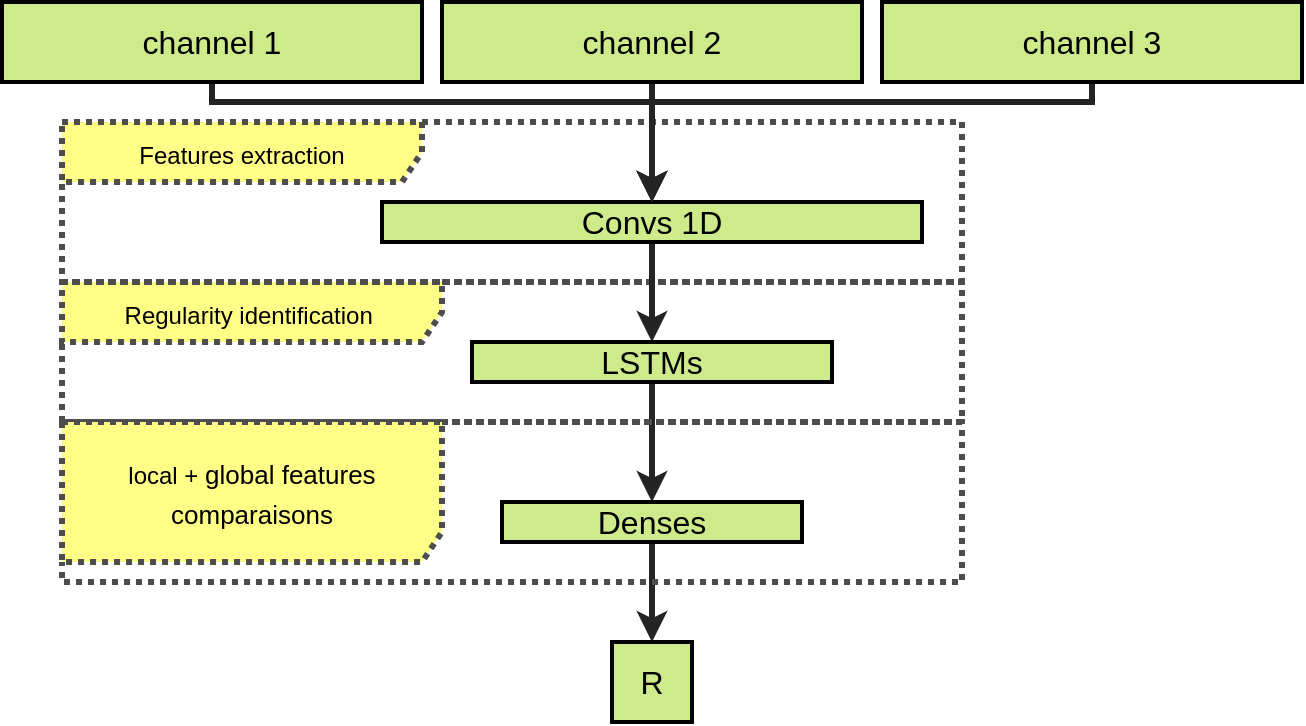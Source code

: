 <mxfile version="14.8.6" type="github" pages="4">
  <diagram id="gtDUkcSWrESbw5Lg5LmW" name="V1">
    <mxGraphModel dx="1422" dy="773" grid="1" gridSize="10" guides="1" tooltips="1" connect="1" arrows="1" fold="1" page="1" pageScale="1" pageWidth="1654" pageHeight="2336" background="#ffffff" math="0" shadow="0">
      <root>
        <mxCell id="OffQlbvgle5IhohQ3WXz-0" />
        <mxCell id="OffQlbvgle5IhohQ3WXz-1" parent="OffQlbvgle5IhohQ3WXz-0" />
        <mxCell id="2NAJvSuacLWGLpEZ4n9c-0" value="&lt;font style=&quot;font-size: 12px&quot;&gt;Regularity identification&amp;nbsp;&lt;/font&gt;" style="shape=umlFrame;whiteSpace=wrap;html=1;fontSize=16;strokeWidth=3;fillColor=#ffff88;fontColor=#000000;strokeColor=#4D4D4D;dashed=1;width=190;height=30;dashPattern=1 1;" vertex="1" parent="OffQlbvgle5IhohQ3WXz-1">
          <mxGeometry x="270" y="320" width="450" height="70" as="geometry" />
        </mxCell>
        <mxCell id="2NAJvSuacLWGLpEZ4n9c-16" value="&lt;font style=&quot;font-size: 12px&quot;&gt;Features extraction&lt;/font&gt;" style="shape=umlFrame;whiteSpace=wrap;html=1;fontSize=16;strokeWidth=3;fontColor=#000000;dashed=1;width=180;height=30;fillColor=#ffff88;dashPattern=1 1;strokeColor=#4D4D4D;" vertex="1" parent="OffQlbvgle5IhohQ3WXz-1">
          <mxGeometry x="270" y="240" width="450" height="80" as="geometry" />
        </mxCell>
        <mxCell id="2NAJvSuacLWGLpEZ4n9c-1" style="edgeStyle=orthogonalEdgeStyle;rounded=0;orthogonalLoop=1;jettySize=auto;html=1;exitX=0.5;exitY=1;exitDx=0;exitDy=0;strokeColor=#242424;strokeWidth=3;entryX=0.5;entryY=0;entryDx=0;entryDy=0;" edge="1" parent="OffQlbvgle5IhohQ3WXz-1" source="2NAJvSuacLWGLpEZ4n9c-2" target="2NAJvSuacLWGLpEZ4n9c-6">
          <mxGeometry relative="1" as="geometry">
            <mxPoint x="570" y="205" as="targetPoint" />
            <Array as="points">
              <mxPoint x="785" y="230" />
              <mxPoint x="565" y="230" />
            </Array>
          </mxGeometry>
        </mxCell>
        <mxCell id="2NAJvSuacLWGLpEZ4n9c-2" value="channel 3" style="rounded=0;whiteSpace=wrap;html=1;fillColor=#cdeb8b;strokeColor=#000000;fontColor=#000000;fontSize=16;strokeWidth=2;" vertex="1" parent="OffQlbvgle5IhohQ3WXz-1">
          <mxGeometry x="680" y="180" width="210" height="40" as="geometry" />
        </mxCell>
        <mxCell id="2NAJvSuacLWGLpEZ4n9c-5" style="edgeStyle=orthogonalEdgeStyle;rounded=0;orthogonalLoop=1;jettySize=auto;html=1;exitX=0.5;exitY=1;exitDx=0;exitDy=0;entryX=0.5;entryY=0;entryDx=0;entryDy=0;fontSize=16;fontColor=#000000;strokeColor=#242424;strokeWidth=3;" edge="1" parent="OffQlbvgle5IhohQ3WXz-1" source="2NAJvSuacLWGLpEZ4n9c-6" target="2NAJvSuacLWGLpEZ4n9c-10">
          <mxGeometry relative="1" as="geometry">
            <mxPoint x="565" y="290" as="targetPoint" />
          </mxGeometry>
        </mxCell>
        <mxCell id="2NAJvSuacLWGLpEZ4n9c-6" value="Convs 1D" style="rounded=0;whiteSpace=wrap;html=1;fillColor=#cdeb8b;strokeColor=#000000;fontColor=#000000;fontSize=16;strokeWidth=2;" vertex="1" parent="OffQlbvgle5IhohQ3WXz-1">
          <mxGeometry x="430" y="280" width="270" height="20" as="geometry" />
        </mxCell>
        <mxCell id="2NAJvSuacLWGLpEZ4n9c-9" style="edgeStyle=orthogonalEdgeStyle;rounded=0;orthogonalLoop=1;jettySize=auto;html=1;exitX=0.5;exitY=1;exitDx=0;exitDy=0;fontSize=16;fontColor=#000000;strokeColor=#242424;strokeWidth=3;" edge="1" parent="OffQlbvgle5IhohQ3WXz-1" source="2NAJvSuacLWGLpEZ4n9c-10" target="2NAJvSuacLWGLpEZ4n9c-12">
          <mxGeometry relative="1" as="geometry" />
        </mxCell>
        <mxCell id="2NAJvSuacLWGLpEZ4n9c-10" value="LSTMs" style="rounded=0;whiteSpace=wrap;html=1;fillColor=#cdeb8b;strokeColor=#000000;fontColor=#000000;fontSize=16;strokeWidth=2;" vertex="1" parent="OffQlbvgle5IhohQ3WXz-1">
          <mxGeometry x="475" y="350" width="180" height="20" as="geometry" />
        </mxCell>
        <mxCell id="2NAJvSuacLWGLpEZ4n9c-11" style="edgeStyle=orthogonalEdgeStyle;rounded=0;orthogonalLoop=1;jettySize=auto;html=1;exitX=0.5;exitY=1;exitDx=0;exitDy=0;fontSize=16;fontColor=#000000;strokeColor=#242424;strokeWidth=3;" edge="1" parent="OffQlbvgle5IhohQ3WXz-1" source="2NAJvSuacLWGLpEZ4n9c-12" target="2NAJvSuacLWGLpEZ4n9c-14">
          <mxGeometry relative="1" as="geometry" />
        </mxCell>
        <mxCell id="2NAJvSuacLWGLpEZ4n9c-12" value="Denses" style="rounded=0;whiteSpace=wrap;html=1;fillColor=#cdeb8b;strokeColor=#000000;fontColor=#000000;fontSize=16;strokeWidth=2;" vertex="1" parent="OffQlbvgle5IhohQ3WXz-1">
          <mxGeometry x="490" y="430" width="150" height="20" as="geometry" />
        </mxCell>
        <mxCell id="2NAJvSuacLWGLpEZ4n9c-14" value="R" style="rounded=0;whiteSpace=wrap;html=1;fillColor=#cdeb8b;strokeColor=#000000;fontColor=#000000;fontSize=16;strokeWidth=2;" vertex="1" parent="OffQlbvgle5IhohQ3WXz-1">
          <mxGeometry x="545" y="500" width="40" height="40" as="geometry" />
        </mxCell>
        <mxCell id="2NAJvSuacLWGLpEZ4n9c-15" value="&lt;span style=&quot;font-size: 12px&quot;&gt;local&amp;nbsp;+&amp;nbsp;&lt;/span&gt;&lt;span style=&quot;font-size: 13px&quot;&gt;global features &lt;br&gt;comparaisons&lt;/span&gt;&lt;span style=&quot;font-size: 12px&quot;&gt;&lt;br&gt;&lt;/span&gt;" style="shape=umlFrame;whiteSpace=wrap;html=1;fontSize=16;strokeWidth=3;fillColor=#ffff88;fontColor=#000000;dashed=1;width=190;height=70;dashPattern=1 1;strokeColor=#4D4D4D;" vertex="1" parent="OffQlbvgle5IhohQ3WXz-1">
          <mxGeometry x="270" y="390" width="450" height="80" as="geometry" />
        </mxCell>
        <mxCell id="2NAJvSuacLWGLpEZ4n9c-20" style="edgeStyle=orthogonalEdgeStyle;rounded=0;orthogonalLoop=1;jettySize=auto;html=1;exitX=0.5;exitY=1;exitDx=0;exitDy=0;strokeColor=#242424;strokeWidth=3;entryX=0.5;entryY=0;entryDx=0;entryDy=0;" edge="1" parent="OffQlbvgle5IhohQ3WXz-1" source="2NAJvSuacLWGLpEZ4n9c-17" target="2NAJvSuacLWGLpEZ4n9c-6">
          <mxGeometry relative="1" as="geometry" />
        </mxCell>
        <mxCell id="2NAJvSuacLWGLpEZ4n9c-17" value="channel 2" style="rounded=0;whiteSpace=wrap;html=1;fillColor=#cdeb8b;strokeColor=#000000;fontColor=#000000;fontSize=16;strokeWidth=2;" vertex="1" parent="OffQlbvgle5IhohQ3WXz-1">
          <mxGeometry x="460" y="180" width="210" height="40" as="geometry" />
        </mxCell>
        <mxCell id="2NAJvSuacLWGLpEZ4n9c-21" style="edgeStyle=orthogonalEdgeStyle;rounded=0;orthogonalLoop=1;jettySize=auto;html=1;exitX=0.5;exitY=1;exitDx=0;exitDy=0;strokeColor=#242424;strokeWidth=3;entryX=0.5;entryY=0;entryDx=0;entryDy=0;" edge="1" parent="OffQlbvgle5IhohQ3WXz-1" source="2NAJvSuacLWGLpEZ4n9c-18" target="2NAJvSuacLWGLpEZ4n9c-6">
          <mxGeometry relative="1" as="geometry">
            <Array as="points">
              <mxPoint x="345" y="230" />
              <mxPoint x="565" y="230" />
            </Array>
          </mxGeometry>
        </mxCell>
        <mxCell id="2NAJvSuacLWGLpEZ4n9c-18" value="channel 1" style="rounded=0;whiteSpace=wrap;html=1;fillColor=#cdeb8b;strokeColor=#000000;fontColor=#000000;fontSize=16;strokeWidth=2;" vertex="1" parent="OffQlbvgle5IhohQ3WXz-1">
          <mxGeometry x="240" y="180" width="210" height="40" as="geometry" />
        </mxCell>
      </root>
    </mxGraphModel>
  </diagram>
  <diagram id="DtmEywC5HmczspbBngJv" name="V-2">
    <mxGraphModel dx="981" dy="533" grid="1" gridSize="10" guides="1" tooltips="1" connect="1" arrows="1" fold="1" page="1" pageScale="1" pageWidth="1654" pageHeight="2336" background="#ffffff" math="0" shadow="0">
      <root>
        <mxCell id="NejRVtAzuMSsaHZtRfnZ-0" />
        <mxCell id="NejRVtAzuMSsaHZtRfnZ-1" parent="NejRVtAzuMSsaHZtRfnZ-0" />
        <mxCell id="YrsRfxU72Jp1Rr0Pop5z-0" value="&lt;font style=&quot;font-size: 12px&quot;&gt;Regularity identification&amp;nbsp;&lt;/font&gt;" style="shape=umlFrame;whiteSpace=wrap;html=1;fontSize=16;strokeWidth=3;fillColor=#ffff88;fontColor=#000000;strokeColor=#4D4D4D;dashed=1;width=190;height=30;dashPattern=1 1;" vertex="1" parent="NejRVtAzuMSsaHZtRfnZ-1">
          <mxGeometry x="270" y="320" width="450" height="70" as="geometry" />
        </mxCell>
        <mxCell id="YrsRfxU72Jp1Rr0Pop5z-26" value="&lt;font style=&quot;font-size: 12px&quot;&gt;Features extraction&lt;/font&gt;" style="shape=umlFrame;whiteSpace=wrap;html=1;fontSize=16;strokeWidth=3;fontColor=#000000;dashed=1;width=180;height=30;fillColor=#ffff88;dashPattern=1 1;strokeColor=#4D4D4D;" vertex="1" parent="NejRVtAzuMSsaHZtRfnZ-1">
          <mxGeometry x="270" y="240" width="450" height="80" as="geometry" />
        </mxCell>
        <mxCell id="YrsRfxU72Jp1Rr0Pop5z-1" style="edgeStyle=orthogonalEdgeStyle;rounded=0;orthogonalLoop=1;jettySize=auto;html=1;exitX=0.5;exitY=1;exitDx=0;exitDy=0;strokeColor=#242424;strokeWidth=3;entryX=0.5;entryY=0;entryDx=0;entryDy=0;" edge="1" parent="NejRVtAzuMSsaHZtRfnZ-1" source="YrsRfxU72Jp1Rr0Pop5z-2" target="YrsRfxU72Jp1Rr0Pop5z-6">
          <mxGeometry relative="1" as="geometry">
            <mxPoint x="570" y="205" as="targetPoint" />
            <Array as="points">
              <mxPoint x="685" y="230" />
              <mxPoint x="565" y="230" />
            </Array>
          </mxGeometry>
        </mxCell>
        <mxCell id="YrsRfxU72Jp1Rr0Pop5z-2" value="ECG (3 channels, 400 pts)" style="rounded=0;whiteSpace=wrap;html=1;fillColor=#cdeb8b;strokeColor=#000000;fontColor=#000000;fontSize=16;strokeWidth=2;" vertex="1" parent="NejRVtAzuMSsaHZtRfnZ-1">
          <mxGeometry x="580" y="180" width="210" height="40" as="geometry" />
        </mxCell>
        <mxCell id="YrsRfxU72Jp1Rr0Pop5z-3" style="edgeStyle=orthogonalEdgeStyle;rounded=0;orthogonalLoop=1;jettySize=auto;html=1;exitX=0.5;exitY=1;exitDx=0;exitDy=0;strokeColor=#242424;strokeWidth=3;entryX=0.5;entryY=0;entryDx=0;entryDy=0;" edge="1" parent="NejRVtAzuMSsaHZtRfnZ-1" source="YrsRfxU72Jp1Rr0Pop5z-4" target="YrsRfxU72Jp1Rr0Pop5z-6">
          <mxGeometry relative="1" as="geometry">
            <mxPoint x="570" y="210" as="targetPoint" />
            <Array as="points">
              <mxPoint x="455" y="230" />
              <mxPoint x="565" y="230" />
            </Array>
          </mxGeometry>
        </mxCell>
        <mxCell id="YrsRfxU72Jp1Rr0Pop5z-4" value="Last 400 R predicitions" style="rounded=0;whiteSpace=wrap;html=1;fillColor=#cdeb8b;fontSize=16;fontColor=#000000;strokeColor=#000000;strokeWidth=2;" vertex="1" parent="NejRVtAzuMSsaHZtRfnZ-1">
          <mxGeometry x="365" y="180" width="180" height="40" as="geometry" />
        </mxCell>
        <mxCell id="YrsRfxU72Jp1Rr0Pop5z-6" value="Convs 1D" style="rounded=0;whiteSpace=wrap;html=1;fillColor=#cdeb8b;strokeColor=#000000;fontColor=#000000;fontSize=16;strokeWidth=2;" vertex="1" parent="NejRVtAzuMSsaHZtRfnZ-1">
          <mxGeometry x="430" y="280" width="270" height="20" as="geometry" />
        </mxCell>
        <mxCell id="YrsRfxU72Jp1Rr0Pop5z-7" style="edgeStyle=orthogonalEdgeStyle;rounded=0;orthogonalLoop=1;jettySize=auto;html=1;fontSize=16;fontColor=#000000;strokeColor=#242424;strokeWidth=3;exitX=0.5;exitY=1;exitDx=0;exitDy=0;" edge="1" parent="NejRVtAzuMSsaHZtRfnZ-1" source="YrsRfxU72Jp1Rr0Pop5z-6" target="YrsRfxU72Jp1Rr0Pop5z-20">
          <mxGeometry relative="1" as="geometry">
            <mxPoint x="565" y="310" as="sourcePoint" />
          </mxGeometry>
        </mxCell>
        <mxCell id="YrsRfxU72Jp1Rr0Pop5z-18" style="edgeStyle=orthogonalEdgeStyle;rounded=0;orthogonalLoop=1;jettySize=auto;html=1;exitX=0.5;exitY=1;exitDx=0;exitDy=0;fontSize=16;fontColor=#000000;strokeColor=#242424;strokeWidth=3;" edge="1" parent="NejRVtAzuMSsaHZtRfnZ-1" source="YrsRfxU72Jp1Rr0Pop5z-20" target="YrsRfxU72Jp1Rr0Pop5z-22">
          <mxGeometry relative="1" as="geometry" />
        </mxCell>
        <mxCell id="YrsRfxU72Jp1Rr0Pop5z-20" value="LSTMs" style="rounded=0;whiteSpace=wrap;html=1;fillColor=#cdeb8b;strokeColor=#000000;fontColor=#000000;fontSize=16;strokeWidth=2;" vertex="1" parent="NejRVtAzuMSsaHZtRfnZ-1">
          <mxGeometry x="475" y="360" width="180" height="20" as="geometry" />
        </mxCell>
        <mxCell id="YrsRfxU72Jp1Rr0Pop5z-21" style="edgeStyle=orthogonalEdgeStyle;rounded=0;orthogonalLoop=1;jettySize=auto;html=1;exitX=0.5;exitY=1;exitDx=0;exitDy=0;fontSize=16;fontColor=#000000;strokeColor=#242424;strokeWidth=3;" edge="1" parent="NejRVtAzuMSsaHZtRfnZ-1" source="YrsRfxU72Jp1Rr0Pop5z-22" target="YrsRfxU72Jp1Rr0Pop5z-24">
          <mxGeometry relative="1" as="geometry" />
        </mxCell>
        <mxCell id="YrsRfxU72Jp1Rr0Pop5z-22" value="Denses" style="rounded=0;whiteSpace=wrap;html=1;fillColor=#cdeb8b;strokeColor=#000000;fontColor=#000000;fontSize=16;strokeWidth=2;" vertex="1" parent="NejRVtAzuMSsaHZtRfnZ-1">
          <mxGeometry x="490" y="430" width="150" height="20" as="geometry" />
        </mxCell>
        <mxCell id="HWbG_2tJwNriDN3q_1bn-0" style="edgeStyle=orthogonalEdgeStyle;rounded=0;orthogonalLoop=1;jettySize=auto;html=1;exitX=0;exitY=0.5;exitDx=0;exitDy=0;entryX=0.5;entryY=0;entryDx=0;entryDy=0;dashed=1;fontSize=16;fontColor=#000000;strokeColor=#FF0000;strokeWidth=3;" edge="1" parent="NejRVtAzuMSsaHZtRfnZ-1" source="YrsRfxU72Jp1Rr0Pop5z-24" target="YrsRfxU72Jp1Rr0Pop5z-4">
          <mxGeometry relative="1" as="geometry">
            <Array as="points">
              <mxPoint x="240" y="520" />
              <mxPoint x="240" y="150" />
              <mxPoint x="455" y="150" />
            </Array>
          </mxGeometry>
        </mxCell>
        <mxCell id="YrsRfxU72Jp1Rr0Pop5z-24" value="R" style="rounded=0;whiteSpace=wrap;html=1;fillColor=#cdeb8b;strokeColor=#000000;fontColor=#000000;fontSize=16;strokeWidth=2;" vertex="1" parent="NejRVtAzuMSsaHZtRfnZ-1">
          <mxGeometry x="545" y="500" width="40" height="40" as="geometry" />
        </mxCell>
        <mxCell id="YrsRfxU72Jp1Rr0Pop5z-25" value="&lt;span style=&quot;font-size: 12px&quot;&gt;local&amp;nbsp;+&amp;nbsp;&lt;/span&gt;&lt;span style=&quot;font-size: 13px&quot;&gt;global features &lt;br&gt;comparaisons&lt;/span&gt;&lt;span style=&quot;font-size: 12px&quot;&gt;&lt;br&gt;&lt;/span&gt;" style="shape=umlFrame;whiteSpace=wrap;html=1;fontSize=16;strokeWidth=3;fillColor=#ffff88;fontColor=#000000;dashed=1;width=190;height=70;dashPattern=1 1;strokeColor=#4D4D4D;" vertex="1" parent="NejRVtAzuMSsaHZtRfnZ-1">
          <mxGeometry x="270" y="390" width="450" height="80" as="geometry" />
        </mxCell>
      </root>
    </mxGraphModel>
  </diagram>
  <diagram id="71kF5EDu7Xd4J7HOVgmW" name="V-3">
    <mxGraphModel dx="1185" dy="644" grid="1" gridSize="10" guides="1" tooltips="1" connect="1" arrows="1" fold="1" page="1" pageScale="1" pageWidth="1654" pageHeight="2336" background="#ffffff" math="0" shadow="0">
      <root>
        <mxCell id="0" />
        <mxCell id="1" parent="0" />
        <mxCell id="NpHuEWvjegk_j8p4NuT1-36" value="&lt;font style=&quot;font-size: 12px&quot;&gt;Regularity identification&amp;nbsp;&lt;/font&gt;" style="shape=umlFrame;whiteSpace=wrap;html=1;fontSize=16;strokeWidth=3;fillColor=#ffff88;fontColor=#000000;strokeColor=#4D4D4D;dashed=1;width=190;height=30;dashPattern=1 1;" parent="1" vertex="1">
          <mxGeometry x="160" y="320" width="450" height="70" as="geometry" />
        </mxCell>
        <mxCell id="NpHuEWvjegk_j8p4NuT1-4" style="edgeStyle=orthogonalEdgeStyle;rounded=0;orthogonalLoop=1;jettySize=auto;html=1;exitX=0.5;exitY=1;exitDx=0;exitDy=0;strokeColor=#242424;strokeWidth=3;entryX=0.5;entryY=0;entryDx=0;entryDy=0;" parent="1" source="NpHuEWvjegk_j8p4NuT1-1" target="NpHuEWvjegk_j8p4NuT1-6" edge="1">
          <mxGeometry relative="1" as="geometry">
            <mxPoint x="460" y="205" as="targetPoint" />
            <Array as="points">
              <mxPoint x="540" y="190" />
              <mxPoint x="455" y="190" />
            </Array>
          </mxGeometry>
        </mxCell>
        <mxCell id="NpHuEWvjegk_j8p4NuT1-1" value="ECG (3 channels, 400 pts)" style="rounded=0;whiteSpace=wrap;html=1;fillColor=#cdeb8b;strokeColor=#000000;fontColor=#000000;fontSize=16;strokeWidth=2;" parent="1" vertex="1">
          <mxGeometry x="435" y="120" width="210" height="40" as="geometry" />
        </mxCell>
        <mxCell id="NpHuEWvjegk_j8p4NuT1-5" style="edgeStyle=orthogonalEdgeStyle;rounded=0;orthogonalLoop=1;jettySize=auto;html=1;exitX=0.5;exitY=1;exitDx=0;exitDy=0;strokeColor=#242424;strokeWidth=3;entryX=0.5;entryY=0;entryDx=0;entryDy=0;" parent="1" source="NpHuEWvjegk_j8p4NuT1-3" target="NpHuEWvjegk_j8p4NuT1-6" edge="1">
          <mxGeometry relative="1" as="geometry">
            <mxPoint x="460" y="210" as="targetPoint" />
            <Array as="points">
              <mxPoint x="320" y="190" />
              <mxPoint x="455" y="190" />
            </Array>
          </mxGeometry>
        </mxCell>
        <mxCell id="NpHuEWvjegk_j8p4NuT1-3" value="Last 400 R predicitions" style="rounded=0;whiteSpace=wrap;html=1;fillColor=#cdeb8b;fontSize=16;fontColor=#000000;strokeColor=#000000;strokeWidth=2;" parent="1" vertex="1">
          <mxGeometry x="230" y="120" width="180" height="40" as="geometry" />
        </mxCell>
        <mxCell id="NpHuEWvjegk_j8p4NuT1-8" style="edgeStyle=orthogonalEdgeStyle;rounded=0;orthogonalLoop=1;jettySize=auto;html=1;exitX=0.5;exitY=1;exitDx=0;exitDy=0;entryX=0.5;entryY=0;entryDx=0;entryDy=0;fontSize=16;fontColor=#000000;strokeColor=#242424;strokeWidth=3;" parent="1" source="NpHuEWvjegk_j8p4NuT1-6" target="NpHuEWvjegk_j8p4NuT1-7" edge="1">
          <mxGeometry relative="1" as="geometry" />
        </mxCell>
        <mxCell id="NpHuEWvjegk_j8p4NuT1-6" value="Convs 1D" style="rounded=0;whiteSpace=wrap;html=1;fillColor=#cdeb8b;strokeColor=#000000;fontColor=#000000;fontSize=16;strokeWidth=2;" parent="1" vertex="1">
          <mxGeometry x="320" y="240" width="270" height="20" as="geometry" />
        </mxCell>
        <mxCell id="NpHuEWvjegk_j8p4NuT1-24" style="edgeStyle=orthogonalEdgeStyle;rounded=0;orthogonalLoop=1;jettySize=auto;html=1;exitX=0.5;exitY=1;exitDx=0;exitDy=0;fontSize=16;fontColor=#000000;strokeColor=#242424;strokeWidth=3;" parent="1" source="NpHuEWvjegk_j8p4NuT1-7" target="NpHuEWvjegk_j8p4NuT1-23" edge="1">
          <mxGeometry relative="1" as="geometry" />
        </mxCell>
        <mxCell id="NpHuEWvjegk_j8p4NuT1-7" value="Convs 1D" style="rounded=0;whiteSpace=wrap;html=1;fillColor=#cdeb8b;strokeColor=#000000;fontColor=#000000;fontSize=16;strokeWidth=2;" parent="1" vertex="1">
          <mxGeometry x="345" y="290" width="220" height="20" as="geometry" />
        </mxCell>
        <mxCell id="NpHuEWvjegk_j8p4NuT1-12" style="edgeStyle=orthogonalEdgeStyle;rounded=0;orthogonalLoop=1;jettySize=auto;html=1;exitX=0.5;exitY=1;exitDx=0;exitDy=0;fontSize=16;fontColor=#000000;strokeColor=#242424;strokeWidth=3;entryX=0.5;entryY=0;entryDx=0;entryDy=0;" parent="1" source="NpHuEWvjegk_j8p4NuT1-9" target="NpHuEWvjegk_j8p4NuT1-13" edge="1">
          <mxGeometry relative="1" as="geometry">
            <mxPoint x="927" y="220" as="targetPoint" />
          </mxGeometry>
        </mxCell>
        <mxCell id="NpHuEWvjegk_j8p4NuT1-9" value="&lt;font color=&quot;#000000&quot;&gt;F&lt;sub&gt;n&lt;/sub&gt;&lt;/font&gt;" style="rounded=0;whiteSpace=wrap;html=1;fillColor=#cce5ff;strokeColor=#36393d;fontSize=16;strokeWidth=2;" parent="1" vertex="1">
          <mxGeometry x="870" y="120" width="160" height="40" as="geometry" />
        </mxCell>
        <mxCell id="NpHuEWvjegk_j8p4NuT1-16" style="edgeStyle=orthogonalEdgeStyle;rounded=0;orthogonalLoop=1;jettySize=auto;html=1;exitX=0.5;exitY=1;exitDx=0;exitDy=0;entryX=0.5;entryY=0;entryDx=0;entryDy=0;fontSize=16;fontColor=#000000;strokeColor=#242424;strokeWidth=3;" parent="1" source="NpHuEWvjegk_j8p4NuT1-13" target="NpHuEWvjegk_j8p4NuT1-15" edge="1">
          <mxGeometry relative="1" as="geometry" />
        </mxCell>
        <mxCell id="NpHuEWvjegk_j8p4NuT1-29" style="edgeStyle=orthogonalEdgeStyle;rounded=0;orthogonalLoop=1;jettySize=auto;html=1;exitX=0;exitY=0.5;exitDx=0;exitDy=0;entryX=1;entryY=0.5;entryDx=0;entryDy=0;fontSize=16;fontColor=#000000;strokeColor=#242424;strokeWidth=3;" parent="1" source="NpHuEWvjegk_j8p4NuT1-13" target="NpHuEWvjegk_j8p4NuT1-25" edge="1">
          <mxGeometry relative="1" as="geometry">
            <Array as="points">
              <mxPoint x="830" y="270" />
              <mxPoint x="830" y="440" />
            </Array>
          </mxGeometry>
        </mxCell>
        <mxCell id="NpHuEWvjegk_j8p4NuT1-13" value="&lt;font color=&quot;#000000&quot;&gt;Denses&lt;/font&gt;" style="rounded=0;whiteSpace=wrap;html=1;fillColor=#cce5ff;strokeColor=#36393d;fontSize=16;strokeWidth=2;" parent="1" vertex="1">
          <mxGeometry x="870" y="260" width="160" height="20" as="geometry" />
        </mxCell>
        <mxCell id="NpHuEWvjegk_j8p4NuT1-19" style="edgeStyle=orthogonalEdgeStyle;rounded=0;orthogonalLoop=1;jettySize=auto;html=1;exitX=0.5;exitY=1;exitDx=0;exitDy=0;entryX=0.5;entryY=0;entryDx=0;entryDy=0;fontSize=16;fontColor=#000000;strokeColor=#242424;strokeWidth=3;" parent="1" source="NpHuEWvjegk_j8p4NuT1-15" target="NpHuEWvjegk_j8p4NuT1-18" edge="1">
          <mxGeometry relative="1" as="geometry" />
        </mxCell>
        <mxCell id="NpHuEWvjegk_j8p4NuT1-15" value="&lt;font color=&quot;#000000&quot;&gt;Denses&lt;/font&gt;" style="rounded=0;whiteSpace=wrap;html=1;fillColor=#cce5ff;strokeColor=#36393d;fontSize=16;strokeWidth=2;" parent="1" vertex="1">
          <mxGeometry x="870" y="360" width="160" height="20" as="geometry" />
        </mxCell>
        <mxCell id="NpHuEWvjegk_j8p4NuT1-31" style="edgeStyle=orthogonalEdgeStyle;rounded=0;orthogonalLoop=1;jettySize=auto;html=1;exitX=1;exitY=0.5;exitDx=0;exitDy=0;entryX=1;entryY=0.5;entryDx=0;entryDy=0;fontSize=16;fontColor=#000000;strokeWidth=3;dashed=1;strokeColor=#FF0000;" parent="1" source="NpHuEWvjegk_j8p4NuT1-18" target="NpHuEWvjegk_j8p4NuT1-9" edge="1">
          <mxGeometry relative="1" as="geometry">
            <Array as="points">
              <mxPoint x="1100" y="520" />
              <mxPoint x="1100" y="140" />
            </Array>
          </mxGeometry>
        </mxCell>
        <mxCell id="NpHuEWvjegk_j8p4NuT1-18" value="&lt;font color=&quot;#000000&quot;&gt;F&lt;sub&gt;n+1&lt;/sub&gt;&lt;/font&gt;" style="rounded=0;whiteSpace=wrap;html=1;fillColor=#cce5ff;strokeColor=#36393d;fontSize=16;strokeWidth=2;" parent="1" vertex="1">
          <mxGeometry x="870" y="500" width="160" height="40" as="geometry" />
        </mxCell>
        <mxCell id="NpHuEWvjegk_j8p4NuT1-26" style="edgeStyle=orthogonalEdgeStyle;rounded=0;orthogonalLoop=1;jettySize=auto;html=1;exitX=0.5;exitY=1;exitDx=0;exitDy=0;fontSize=16;fontColor=#000000;strokeColor=#242424;strokeWidth=3;" parent="1" source="NpHuEWvjegk_j8p4NuT1-23" target="NpHuEWvjegk_j8p4NuT1-25" edge="1">
          <mxGeometry relative="1" as="geometry" />
        </mxCell>
        <mxCell id="Tqp-wjKCbTiyUEtV20um-1" style="edgeStyle=orthogonalEdgeStyle;rounded=0;orthogonalLoop=1;jettySize=auto;html=1;exitX=1;exitY=0.5;exitDx=0;exitDy=0;fontSize=16;fontColor=#000000;strokeColor=#242424;strokeWidth=3;entryX=0;entryY=0.5;entryDx=0;entryDy=0;" edge="1" parent="1" source="NpHuEWvjegk_j8p4NuT1-23" target="NpHuEWvjegk_j8p4NuT1-15">
          <mxGeometry relative="1" as="geometry">
            <mxPoint x="700" y="380" as="targetPoint" />
          </mxGeometry>
        </mxCell>
        <mxCell id="NpHuEWvjegk_j8p4NuT1-23" value="LSTMs" style="rounded=0;whiteSpace=wrap;html=1;fillColor=#cdeb8b;strokeColor=#000000;fontColor=#000000;fontSize=16;strokeWidth=2;" parent="1" vertex="1">
          <mxGeometry x="365" y="360" width="180" height="20" as="geometry" />
        </mxCell>
        <mxCell id="NpHuEWvjegk_j8p4NuT1-28" style="edgeStyle=orthogonalEdgeStyle;rounded=0;orthogonalLoop=1;jettySize=auto;html=1;exitX=0.5;exitY=1;exitDx=0;exitDy=0;fontSize=16;fontColor=#000000;strokeColor=#242424;strokeWidth=3;" parent="1" source="NpHuEWvjegk_j8p4NuT1-25" target="NpHuEWvjegk_j8p4NuT1-27" edge="1">
          <mxGeometry relative="1" as="geometry" />
        </mxCell>
        <mxCell id="NpHuEWvjegk_j8p4NuT1-25" value="Denses" style="rounded=0;whiteSpace=wrap;html=1;fillColor=#cdeb8b;strokeColor=#000000;fontColor=#000000;fontSize=16;strokeWidth=2;" parent="1" vertex="1">
          <mxGeometry x="380" y="430" width="150" height="20" as="geometry" />
        </mxCell>
        <mxCell id="NpHuEWvjegk_j8p4NuT1-32" style="edgeStyle=orthogonalEdgeStyle;rounded=0;orthogonalLoop=1;jettySize=auto;html=1;exitX=0;exitY=0.5;exitDx=0;exitDy=0;entryX=0.5;entryY=0;entryDx=0;entryDy=0;dashed=1;fontSize=16;fontColor=#000000;strokeWidth=3;strokeColor=#FF0000;" parent="1" source="NpHuEWvjegk_j8p4NuT1-27" target="NpHuEWvjegk_j8p4NuT1-3" edge="1">
          <mxGeometry relative="1" as="geometry">
            <Array as="points">
              <mxPoint x="120" y="520" />
              <mxPoint x="120" y="90" />
              <mxPoint x="320" y="90" />
            </Array>
          </mxGeometry>
        </mxCell>
        <mxCell id="NpHuEWvjegk_j8p4NuT1-27" value="R" style="rounded=0;whiteSpace=wrap;html=1;fillColor=#cdeb8b;strokeColor=#000000;fontColor=#000000;fontSize=16;strokeWidth=2;" parent="1" vertex="1">
          <mxGeometry x="435" y="500" width="40" height="40" as="geometry" />
        </mxCell>
        <mxCell id="NpHuEWvjegk_j8p4NuT1-37" value="&lt;span style=&quot;font-size: 12px&quot;&gt;local&amp;nbsp;+&amp;nbsp;&lt;/span&gt;&lt;span style=&quot;font-size: 13px&quot;&gt;global features &lt;br&gt;comparaisons&lt;/span&gt;&lt;span style=&quot;font-size: 12px&quot;&gt;&lt;br&gt;&lt;/span&gt;" style="shape=umlFrame;whiteSpace=wrap;html=1;fontSize=16;strokeWidth=3;fillColor=#ffff88;fontColor=#000000;dashed=1;width=190;height=70;dashPattern=1 1;strokeColor=#4D4D4D;" parent="1" vertex="1">
          <mxGeometry x="160" y="390" width="450" height="80" as="geometry" />
        </mxCell>
        <mxCell id="NpHuEWvjegk_j8p4NuT1-38" value="&lt;font style=&quot;font-size: 12px&quot;&gt;Features extraction&lt;/font&gt;" style="shape=umlFrame;whiteSpace=wrap;html=1;fontSize=16;strokeWidth=3;fontColor=#000000;dashed=1;width=180;height=30;fillColor=#ffff88;dashPattern=1 1;strokeColor=#4D4D4D;" parent="1" vertex="1">
          <mxGeometry x="160" y="200" width="450" height="120" as="geometry" />
        </mxCell>
        <mxCell id="NpHuEWvjegk_j8p4NuT1-39" value="Local features transmission&lt;br&gt;&lt;font style=&quot;font-size: 11px&quot;&gt;(to update global features)&lt;/font&gt;" style="whiteSpace=wrap;html=1;dashed=1;dashPattern=1 1;fontSize=16;fontColor=#000000;strokeColor=#4D4D4D;strokeWidth=3;fillColor=#ffff88;" parent="1" vertex="1">
          <mxGeometry x="630" y="332.5" width="170" height="75" as="geometry" />
        </mxCell>
        <mxCell id="NpHuEWvjegk_j8p4NuT1-42" value="&lt;font style=&quot;font-size: 13px&quot;&gt;Sending global features for&amp;nbsp;&lt;br&gt;Temporal Consistency&amp;nbsp;&amp;nbsp;&lt;/font&gt;" style="whiteSpace=wrap;html=1;dashed=1;dashPattern=1 1;fontSize=16;fontColor=#000000;strokeColor=#4D4D4D;strokeWidth=3;fillColor=#ffff88;" parent="1" vertex="1">
          <mxGeometry x="630" y="416.25" width="170" height="47.5" as="geometry" />
        </mxCell>
        <mxCell id="MvCLk8iv76WedTZajaVM-1" value="&lt;font style=&quot;font-size: 12px&quot;&gt;update features&lt;/font&gt;" style="whiteSpace=wrap;html=1;dashed=1;dashPattern=1 1;fontSize=16;fontColor=#000000;strokeColor=#4D4D4D;strokeWidth=3;fillColor=#ffff88;" parent="1" vertex="1">
          <mxGeometry x="890" y="426.25" width="120" height="27.5" as="geometry" />
        </mxCell>
        <mxCell id="MvCLk8iv76WedTZajaVM-2" value="&lt;font style=&quot;font-size: 12px&quot;&gt;prepare last features to be updated&lt;/font&gt;" style="whiteSpace=wrap;html=1;dashed=1;dashPattern=1 1;fontSize=16;fontColor=#000000;strokeColor=#4D4D4D;strokeWidth=3;fillColor=#ffff88;" parent="1" vertex="1">
          <mxGeometry x="870" y="290" width="160" height="50" as="geometry" />
        </mxCell>
        <mxCell id="MvCLk8iv76WedTZajaVM-3" value="&lt;font style=&quot;font-size: 12px&quot;&gt;Global features treatment&lt;/font&gt;" style="whiteSpace=wrap;html=1;dashed=1;dashPattern=1 1;fontSize=16;fontColor=#000000;strokeColor=#4D4D4D;strokeWidth=3;fillColor=#ffff88;" parent="1" vertex="1">
          <mxGeometry x="870" y="190" width="160" height="20" as="geometry" />
        </mxCell>
      </root>
    </mxGraphModel>
  </diagram>
  <diagram id="qK85ZbLuHDOHgMKsAaL1" name="V-3_training_model">
    <mxGraphModel dx="2031" dy="1104" grid="1" gridSize="10" guides="1" tooltips="1" connect="1" arrows="1" fold="1" page="1" pageScale="1" pageWidth="1654" pageHeight="2336" background="#ffffff" math="0" shadow="0">
      <root>
        <mxCell id="8bUNjWwSQTaxmUKhKWBt-0" />
        <mxCell id="8bUNjWwSQTaxmUKhKWBt-1" parent="8bUNjWwSQTaxmUKhKWBt-0" />
        <mxCell id="8bUNjWwSQTaxmUKhKWBt-26" value="&lt;font style=&quot;font-size: 12px&quot;&gt;Regularity identification&amp;nbsp;&lt;/font&gt;" style="shape=umlFrame;whiteSpace=wrap;html=1;fontSize=16;strokeWidth=3;fillColor=#ffff88;fontColor=#000000;strokeColor=#4D4D4D;dashed=1;width=190;height=30;dashPattern=1 1;" parent="8bUNjWwSQTaxmUKhKWBt-1" vertex="1">
          <mxGeometry x="160" y="320" width="450" height="70" as="geometry" />
        </mxCell>
        <mxCell id="8bUNjWwSQTaxmUKhKWBt-27" value="&lt;span style=&quot;font-size: 12px&quot;&gt;local&amp;nbsp;+&amp;nbsp;&lt;/span&gt;&lt;span style=&quot;font-size: 13px&quot;&gt;global features &lt;br&gt;comparaisons&lt;/span&gt;&lt;span style=&quot;font-size: 12px&quot;&gt;&lt;br&gt;&lt;/span&gt;" style="shape=umlFrame;whiteSpace=wrap;html=1;fontSize=16;strokeWidth=3;fillColor=#ffff88;fontColor=#000000;dashed=1;width=190;height=70;dashPattern=1 1;strokeColor=#4D4D4D;" parent="8bUNjWwSQTaxmUKhKWBt-1" vertex="1">
          <mxGeometry x="160" y="390" width="450" height="80" as="geometry" />
        </mxCell>
        <mxCell id="8bUNjWwSQTaxmUKhKWBt-28" value="&lt;font style=&quot;font-size: 12px&quot;&gt;Features extraction&lt;/font&gt;" style="shape=umlFrame;whiteSpace=wrap;html=1;fontSize=16;strokeWidth=3;fontColor=#000000;dashed=1;width=180;height=30;fillColor=#ffff88;dashPattern=1 1;strokeColor=#4D4D4D;" parent="8bUNjWwSQTaxmUKhKWBt-1" vertex="1">
          <mxGeometry x="160" y="200" width="450" height="120" as="geometry" />
        </mxCell>
        <mxCell id="8bUNjWwSQTaxmUKhKWBt-2" style="edgeStyle=orthogonalEdgeStyle;rounded=0;orthogonalLoop=1;jettySize=auto;html=1;exitX=0.5;exitY=1;exitDx=0;exitDy=0;strokeColor=#242424;strokeWidth=3;entryX=0.5;entryY=0;entryDx=0;entryDy=0;" parent="8bUNjWwSQTaxmUKhKWBt-1" source="8bUNjWwSQTaxmUKhKWBt-3" target="8bUNjWwSQTaxmUKhKWBt-8" edge="1">
          <mxGeometry relative="1" as="geometry">
            <mxPoint x="460" y="205" as="targetPoint" />
            <Array as="points">
              <mxPoint x="355" y="190" />
              <mxPoint x="455" y="190" />
            </Array>
          </mxGeometry>
        </mxCell>
        <mxCell id="8bUNjWwSQTaxmUKhKWBt-3" value="ECG (3 channels, 400 pts)" style="rounded=0;whiteSpace=wrap;html=1;fillColor=#cdeb8b;strokeColor=#000000;fontColor=#000000;fontSize=16;strokeWidth=2;" parent="8bUNjWwSQTaxmUKhKWBt-1" vertex="1">
          <mxGeometry x="250" y="120" width="210" height="40" as="geometry" />
        </mxCell>
        <mxCell id="8bUNjWwSQTaxmUKhKWBt-4" style="edgeStyle=orthogonalEdgeStyle;rounded=0;orthogonalLoop=1;jettySize=auto;html=1;exitX=0.5;exitY=1;exitDx=0;exitDy=0;strokeColor=#242424;strokeWidth=3;entryX=0.5;entryY=0;entryDx=0;entryDy=0;" parent="8bUNjWwSQTaxmUKhKWBt-1" source="8bUNjWwSQTaxmUKhKWBt-5" target="8bUNjWwSQTaxmUKhKWBt-8" edge="1">
          <mxGeometry relative="1" as="geometry">
            <mxPoint x="460" y="210" as="targetPoint" />
            <Array as="points">
              <mxPoint x="560" y="190" />
              <mxPoint x="455" y="190" />
            </Array>
          </mxGeometry>
        </mxCell>
        <mxCell id="8bUNjWwSQTaxmUKhKWBt-6" style="edgeStyle=orthogonalEdgeStyle;rounded=0;orthogonalLoop=1;jettySize=auto;html=1;exitX=0.5;exitY=1;exitDx=0;exitDy=0;entryX=0.5;entryY=0;entryDx=0;entryDy=0;fontSize=16;fontColor=#000000;strokeColor=#242424;strokeWidth=3;" parent="8bUNjWwSQTaxmUKhKWBt-1" source="8bUNjWwSQTaxmUKhKWBt-8" target="8bUNjWwSQTaxmUKhKWBt-10" edge="1">
          <mxGeometry relative="1" as="geometry" />
        </mxCell>
        <mxCell id="8bUNjWwSQTaxmUKhKWBt-8" value="Convs 1D" style="rounded=0;whiteSpace=wrap;html=1;fillColor=#cdeb8b;strokeColor=#000000;fontColor=#000000;fontSize=16;strokeWidth=2;" parent="8bUNjWwSQTaxmUKhKWBt-1" vertex="1">
          <mxGeometry x="320" y="240" width="270" height="20" as="geometry" />
        </mxCell>
        <mxCell id="8bUNjWwSQTaxmUKhKWBt-9" style="edgeStyle=orthogonalEdgeStyle;rounded=0;orthogonalLoop=1;jettySize=auto;html=1;exitX=0.5;exitY=1;exitDx=0;exitDy=0;fontSize=16;fontColor=#000000;strokeColor=#242424;strokeWidth=3;" parent="8bUNjWwSQTaxmUKhKWBt-1" source="8bUNjWwSQTaxmUKhKWBt-10" target="8bUNjWwSQTaxmUKhKWBt-21" edge="1">
          <mxGeometry relative="1" as="geometry" />
        </mxCell>
        <mxCell id="8bUNjWwSQTaxmUKhKWBt-10" value="Convs 1D" style="rounded=0;whiteSpace=wrap;html=1;fillColor=#cdeb8b;strokeColor=#000000;fontColor=#000000;fontSize=16;strokeWidth=2;" parent="8bUNjWwSQTaxmUKhKWBt-1" vertex="1">
          <mxGeometry x="345" y="290" width="220" height="20" as="geometry" />
        </mxCell>
        <mxCell id="8bUNjWwSQTaxmUKhKWBt-13" style="edgeStyle=orthogonalEdgeStyle;rounded=0;orthogonalLoop=1;jettySize=auto;html=1;exitX=0.5;exitY=1;exitDx=0;exitDy=0;entryX=0.5;entryY=0;entryDx=0;entryDy=0;fontSize=16;fontColor=#000000;strokeColor=#242424;strokeWidth=3;" parent="8bUNjWwSQTaxmUKhKWBt-1" source="8bUNjWwSQTaxmUKhKWBt-15" target="8bUNjWwSQTaxmUKhKWBt-17" edge="1">
          <mxGeometry relative="1" as="geometry" />
        </mxCell>
        <mxCell id="8bUNjWwSQTaxmUKhKWBt-15" value="&lt;font color=&quot;#000000&quot;&gt;Denses&lt;/font&gt;" style="rounded=0;whiteSpace=wrap;html=1;fillColor=#cce5ff;strokeColor=#36393d;fontSize=16;strokeWidth=2;" parent="8bUNjWwSQTaxmUKhKWBt-1" vertex="1">
          <mxGeometry x="870" y="40" width="160" height="20" as="geometry" />
        </mxCell>
        <mxCell id="8bUNjWwSQTaxmUKhKWBt-16" style="edgeStyle=orthogonalEdgeStyle;rounded=0;orthogonalLoop=1;jettySize=auto;html=1;exitX=0.5;exitY=1;exitDx=0;exitDy=0;entryX=0.5;entryY=0;entryDx=0;entryDy=0;fontSize=16;fontColor=#000000;strokeColor=#242424;strokeWidth=3;" parent="8bUNjWwSQTaxmUKhKWBt-1" source="8bUNjWwSQTaxmUKhKWBt-17" target="8bUNjWwSQTaxmUKhKWBt-19" edge="1">
          <mxGeometry relative="1" as="geometry" />
        </mxCell>
        <mxCell id="8bUNjWwSQTaxmUKhKWBt-17" value="&lt;font color=&quot;#000000&quot;&gt;Denses&lt;/font&gt;" style="rounded=0;whiteSpace=wrap;html=1;fillColor=#cce5ff;strokeColor=#36393d;fontSize=16;strokeWidth=2;" parent="8bUNjWwSQTaxmUKhKWBt-1" vertex="1">
          <mxGeometry x="740" y="240" width="160" height="20" as="geometry" />
        </mxCell>
        <mxCell id="IgPpX2DU-lZukZ8V6ChD-1" style="edgeStyle=orthogonalEdgeStyle;rounded=0;orthogonalLoop=1;jettySize=auto;html=1;exitX=0.5;exitY=1;exitDx=0;exitDy=0;entryX=0.5;entryY=0;entryDx=0;entryDy=0;" parent="8bUNjWwSQTaxmUKhKWBt-1" source="8bUNjWwSQTaxmUKhKWBt-19" target="IgPpX2DU-lZukZ8V6ChD-0" edge="1">
          <mxGeometry relative="1" as="geometry" />
        </mxCell>
        <mxCell id="IgPpX2DU-lZukZ8V6ChD-2" style="edgeStyle=orthogonalEdgeStyle;rounded=0;orthogonalLoop=1;jettySize=auto;html=1;exitX=0.5;exitY=1;exitDx=0;exitDy=0;entryX=0.5;entryY=0;entryDx=0;entryDy=0;strokeColor=#000000;strokeWidth=3;" parent="8bUNjWwSQTaxmUKhKWBt-1" source="8bUNjWwSQTaxmUKhKWBt-19" target="IgPpX2DU-lZukZ8V6ChD-0" edge="1">
          <mxGeometry relative="1" as="geometry" />
        </mxCell>
        <mxCell id="8bUNjWwSQTaxmUKhKWBt-19" value="&lt;font color=&quot;#000000&quot;&gt;F&lt;sub&gt;n&lt;/sub&gt;&lt;/font&gt;" style="rounded=0;whiteSpace=wrap;html=1;fillColor=#cce5ff;strokeColor=#36393d;fontSize=16;strokeWidth=2;" parent="8bUNjWwSQTaxmUKhKWBt-1" vertex="1">
          <mxGeometry x="740" y="300" width="160" height="40" as="geometry" />
        </mxCell>
        <mxCell id="rNkkjiLR5mmfDU43yvuX-2" style="edgeStyle=orthogonalEdgeStyle;rounded=0;orthogonalLoop=1;jettySize=auto;html=1;exitX=1;exitY=0.5;exitDx=0;exitDy=0;dashed=1;fontSize=16;fontColor=#000000;strokeColor=#FF0000;strokeWidth=3;entryX=0.236;entryY=1.178;entryDx=0;entryDy=0;entryPerimeter=0;" edge="1" parent="8bUNjWwSQTaxmUKhKWBt-1" source="8bUNjWwSQTaxmUKhKWBt-21" target="8bUNjWwSQTaxmUKhKWBt-34">
          <mxGeometry relative="1" as="geometry">
            <mxPoint x="660" y="320" as="targetPoint" />
          </mxGeometry>
        </mxCell>
        <mxCell id="8bUNjWwSQTaxmUKhKWBt-20" style="edgeStyle=orthogonalEdgeStyle;rounded=0;orthogonalLoop=1;jettySize=auto;html=1;exitX=0.5;exitY=1;exitDx=0;exitDy=0;fontSize=16;fontColor=#000000;strokeColor=#242424;strokeWidth=3;" parent="8bUNjWwSQTaxmUKhKWBt-1" source="8bUNjWwSQTaxmUKhKWBt-21" target="8bUNjWwSQTaxmUKhKWBt-23" edge="1">
          <mxGeometry relative="1" as="geometry" />
        </mxCell>
        <mxCell id="8bUNjWwSQTaxmUKhKWBt-21" value="LSTMs" style="rounded=0;whiteSpace=wrap;html=1;fillColor=#cdeb8b;strokeColor=#000000;fontColor=#000000;fontSize=16;strokeWidth=2;" parent="8bUNjWwSQTaxmUKhKWBt-1" vertex="1">
          <mxGeometry x="365" y="360" width="180" height="20" as="geometry" />
        </mxCell>
        <mxCell id="8bUNjWwSQTaxmUKhKWBt-22" style="edgeStyle=orthogonalEdgeStyle;rounded=0;orthogonalLoop=1;jettySize=auto;html=1;exitX=0.5;exitY=1;exitDx=0;exitDy=0;fontSize=16;fontColor=#000000;strokeColor=#242424;strokeWidth=3;" parent="8bUNjWwSQTaxmUKhKWBt-1" source="8bUNjWwSQTaxmUKhKWBt-23" target="8bUNjWwSQTaxmUKhKWBt-25" edge="1">
          <mxGeometry relative="1" as="geometry" />
        </mxCell>
        <mxCell id="8bUNjWwSQTaxmUKhKWBt-23" value="Denses" style="rounded=0;whiteSpace=wrap;html=1;fillColor=#cdeb8b;strokeColor=#000000;fontColor=#000000;fontSize=16;strokeWidth=2;" parent="8bUNjWwSQTaxmUKhKWBt-1" vertex="1">
          <mxGeometry x="380" y="430" width="150" height="20" as="geometry" />
        </mxCell>
        <mxCell id="8bUNjWwSQTaxmUKhKWBt-24" style="edgeStyle=orthogonalEdgeStyle;rounded=0;orthogonalLoop=1;jettySize=auto;html=1;exitX=0;exitY=0.5;exitDx=0;exitDy=0;entryX=0.5;entryY=0;entryDx=0;entryDy=0;dashed=1;fontSize=16;fontColor=#000000;strokeWidth=3;strokeColor=#FF0000;" parent="8bUNjWwSQTaxmUKhKWBt-1" source="8bUNjWwSQTaxmUKhKWBt-25" target="8bUNjWwSQTaxmUKhKWBt-5" edge="1">
          <mxGeometry relative="1" as="geometry">
            <Array as="points">
              <mxPoint x="120" y="520" />
              <mxPoint x="120" y="100" />
              <mxPoint x="570" y="100" />
            </Array>
          </mxGeometry>
        </mxCell>
        <mxCell id="8bUNjWwSQTaxmUKhKWBt-25" value="R" style="rounded=0;whiteSpace=wrap;html=1;fillColor=#cdeb8b;strokeColor=#000000;fontColor=#000000;fontSize=16;strokeWidth=2;" parent="8bUNjWwSQTaxmUKhKWBt-1" vertex="1">
          <mxGeometry x="435" y="500" width="40" height="40" as="geometry" />
        </mxCell>
        <mxCell id="IgPpX2DU-lZukZ8V6ChD-4" style="edgeStyle=orthogonalEdgeStyle;rounded=0;orthogonalLoop=1;jettySize=auto;html=1;exitX=0.5;exitY=1;exitDx=0;exitDy=0;entryX=0.5;entryY=0;entryDx=0;entryDy=0;strokeColor=#000000;strokeWidth=3;" parent="8bUNjWwSQTaxmUKhKWBt-1" source="8bUNjWwSQTaxmUKhKWBt-34" target="8bUNjWwSQTaxmUKhKWBt-17" edge="1">
          <mxGeometry relative="1" as="geometry" />
        </mxCell>
        <mxCell id="8bUNjWwSQTaxmUKhKWBt-34" value="Dense" style="rounded=0;whiteSpace=wrap;html=1;fillColor=#cdeb8b;strokeColor=#000000;fontColor=#000000;fontSize=16;strokeWidth=2;" parent="8bUNjWwSQTaxmUKhKWBt-1" vertex="1">
          <mxGeometry x="565" y="40" width="270" height="20" as="geometry" />
        </mxCell>
        <mxCell id="IgPpX2DU-lZukZ8V6ChD-3" style="edgeStyle=orthogonalEdgeStyle;rounded=0;orthogonalLoop=1;jettySize=auto;html=1;exitX=0.483;exitY=1.005;exitDx=0;exitDy=0;strokeColor=#000000;entryX=1;entryY=0.5;entryDx=0;entryDy=0;strokeWidth=3;exitPerimeter=0;" parent="8bUNjWwSQTaxmUKhKWBt-1" source="IgPpX2DU-lZukZ8V6ChD-0" target="8bUNjWwSQTaxmUKhKWBt-23" edge="1">
          <mxGeometry relative="1" as="geometry">
            <mxPoint x="680" y="430" as="targetPoint" />
          </mxGeometry>
        </mxCell>
        <mxCell id="rNkkjiLR5mmfDU43yvuX-0" style="edgeStyle=orthogonalEdgeStyle;rounded=0;orthogonalLoop=1;jettySize=auto;html=1;exitX=0.75;exitY=1;exitDx=0;exitDy=0;" edge="1" parent="8bUNjWwSQTaxmUKhKWBt-1" source="IgPpX2DU-lZukZ8V6ChD-0">
          <mxGeometry relative="1" as="geometry">
            <mxPoint x="1070" y="300" as="targetPoint" />
          </mxGeometry>
        </mxCell>
        <mxCell id="rNkkjiLR5mmfDU43yvuX-1" style="edgeStyle=orthogonalEdgeStyle;rounded=0;orthogonalLoop=1;jettySize=auto;html=1;exitX=1;exitY=0.5;exitDx=0;exitDy=0;entryX=1;entryY=0.5;entryDx=0;entryDy=0;dashed=1;fontSize=16;fontColor=#000000;strokeColor=#FF0000;strokeWidth=3;" edge="1" parent="8bUNjWwSQTaxmUKhKWBt-1" source="IgPpX2DU-lZukZ8V6ChD-0" target="8bUNjWwSQTaxmUKhKWBt-15">
          <mxGeometry relative="1" as="geometry" />
        </mxCell>
        <mxCell id="IgPpX2DU-lZukZ8V6ChD-0" value="&lt;font color=&quot;#000000&quot;&gt;Denses&lt;/font&gt;" style="rounded=0;whiteSpace=wrap;html=1;fillColor=#cce5ff;strokeColor=#36393d;fontSize=16;strokeWidth=2;" parent="8bUNjWwSQTaxmUKhKWBt-1" vertex="1">
          <mxGeometry x="740" y="380" width="160" height="20" as="geometry" />
        </mxCell>
        <mxCell id="8bUNjWwSQTaxmUKhKWBt-5" value="Last 400 R predicitions" style="rounded=0;whiteSpace=wrap;html=1;fillColor=#cdeb8b;fontSize=16;fontColor=#000000;strokeColor=#000000;strokeWidth=2;" parent="8bUNjWwSQTaxmUKhKWBt-1" vertex="1">
          <mxGeometry x="480" y="120" width="180" height="40" as="geometry" />
        </mxCell>
      </root>
    </mxGraphModel>
  </diagram>
</mxfile>
